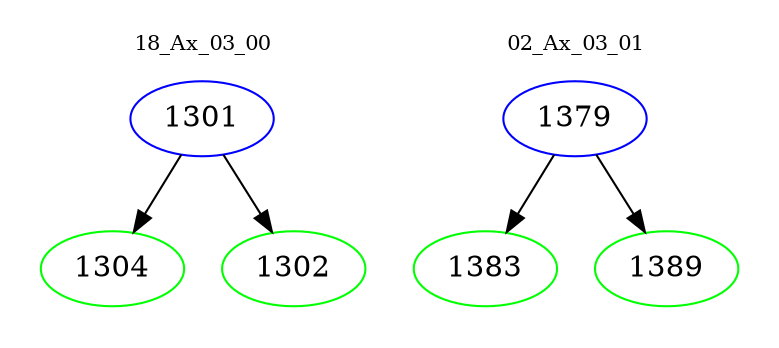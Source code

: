 digraph{
subgraph cluster_0 {
color = white
label = "18_Ax_03_00";
fontsize=10;
T0_1301 [label="1301", color="blue"]
T0_1301 -> T0_1304 [color="black"]
T0_1304 [label="1304", color="green"]
T0_1301 -> T0_1302 [color="black"]
T0_1302 [label="1302", color="green"]
}
subgraph cluster_1 {
color = white
label = "02_Ax_03_01";
fontsize=10;
T1_1379 [label="1379", color="blue"]
T1_1379 -> T1_1383 [color="black"]
T1_1383 [label="1383", color="green"]
T1_1379 -> T1_1389 [color="black"]
T1_1389 [label="1389", color="green"]
}
}

